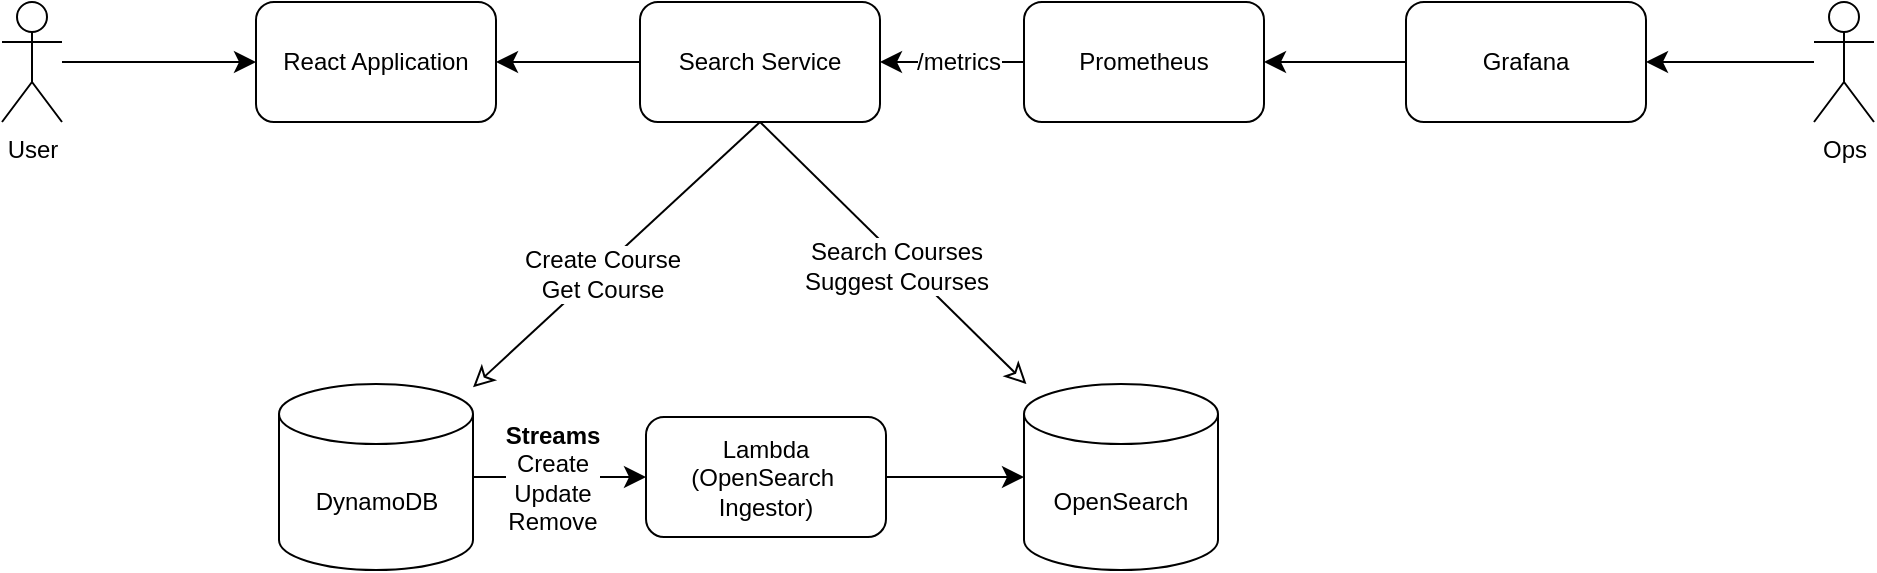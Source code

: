 <mxfile version="26.0.16">
  <diagram name="Page-1" id="IShNvl09Ot0pIQLS3Oj8">
    <mxGraphModel dx="1152" dy="1005" grid="0" gridSize="10" guides="1" tooltips="1" connect="1" arrows="1" fold="1" page="0" pageScale="1" pageWidth="850" pageHeight="1100" math="0" shadow="0">
      <root>
        <mxCell id="0" />
        <mxCell id="1" parent="0" />
        <mxCell id="y_fi_fni9nRm2-cMVZvl-1" value="React Application" style="rounded=1;whiteSpace=wrap;html=1;" vertex="1" parent="1">
          <mxGeometry x="-23" y="35" width="120" height="60" as="geometry" />
        </mxCell>
        <mxCell id="y_fi_fni9nRm2-cMVZvl-16" value="" style="edgeStyle=none;curved=1;rounded=0;orthogonalLoop=1;jettySize=auto;html=1;fontSize=12;startSize=8;endSize=8;" edge="1" parent="1" source="y_fi_fni9nRm2-cMVZvl-2" target="y_fi_fni9nRm2-cMVZvl-1">
          <mxGeometry relative="1" as="geometry" />
        </mxCell>
        <mxCell id="y_fi_fni9nRm2-cMVZvl-2" value="Search Service" style="rounded=1;whiteSpace=wrap;html=1;" vertex="1" parent="1">
          <mxGeometry x="169" y="35" width="120" height="60" as="geometry" />
        </mxCell>
        <mxCell id="y_fi_fni9nRm2-cMVZvl-9" value="" style="edgeStyle=none;curved=1;rounded=0;orthogonalLoop=1;jettySize=auto;html=1;fontSize=12;startSize=8;endSize=8;" edge="1" parent="1" source="y_fi_fni9nRm2-cMVZvl-3" target="y_fi_fni9nRm2-cMVZvl-8">
          <mxGeometry relative="1" as="geometry" />
        </mxCell>
        <mxCell id="y_fi_fni9nRm2-cMVZvl-11" value="&lt;div&gt;&lt;b&gt;Streams&lt;/b&gt;&lt;/div&gt;&lt;div&gt;Create&lt;/div&gt;&lt;div&gt;Update&lt;/div&gt;&lt;div&gt;Remove&lt;/div&gt;" style="edgeLabel;html=1;align=center;verticalAlign=middle;resizable=0;points=[];fontSize=12;" vertex="1" connectable="0" parent="y_fi_fni9nRm2-cMVZvl-9">
          <mxGeometry x="-0.225" y="2" relative="1" as="geometry">
            <mxPoint x="6" y="2" as="offset" />
          </mxGeometry>
        </mxCell>
        <mxCell id="y_fi_fni9nRm2-cMVZvl-12" value="" style="edgeStyle=none;curved=1;rounded=0;orthogonalLoop=1;jettySize=auto;html=1;fontSize=12;startSize=8;endSize=8;entryX=0.5;entryY=1;entryDx=0;entryDy=0;startArrow=classic;startFill=0;endArrow=none;" edge="1" parent="1" source="y_fi_fni9nRm2-cMVZvl-3" target="y_fi_fni9nRm2-cMVZvl-2">
          <mxGeometry relative="1" as="geometry" />
        </mxCell>
        <mxCell id="y_fi_fni9nRm2-cMVZvl-13" value="&lt;div&gt;Create Course&lt;/div&gt;&lt;div&gt;Get Course&lt;/div&gt;" style="edgeLabel;html=1;align=center;verticalAlign=middle;resizable=0;points=[];fontSize=12;" vertex="1" connectable="0" parent="y_fi_fni9nRm2-cMVZvl-12">
          <mxGeometry x="-0.122" y="-2" relative="1" as="geometry">
            <mxPoint as="offset" />
          </mxGeometry>
        </mxCell>
        <mxCell id="y_fi_fni9nRm2-cMVZvl-3" value="DynamoDB" style="shape=cylinder3;whiteSpace=wrap;html=1;boundedLbl=1;backgroundOutline=1;size=15;" vertex="1" parent="1">
          <mxGeometry x="-11.5" y="226" width="97" height="93" as="geometry" />
        </mxCell>
        <mxCell id="y_fi_fni9nRm2-cMVZvl-17" value="" style="edgeStyle=none;curved=1;rounded=0;orthogonalLoop=1;jettySize=auto;html=1;fontSize=12;startSize=8;endSize=8;" edge="1" parent="1" source="y_fi_fni9nRm2-cMVZvl-5" target="y_fi_fni9nRm2-cMVZvl-2">
          <mxGeometry relative="1" as="geometry" />
        </mxCell>
        <mxCell id="y_fi_fni9nRm2-cMVZvl-18" value="/metrics" style="edgeLabel;html=1;align=center;verticalAlign=middle;resizable=0;points=[];fontSize=12;" vertex="1" connectable="0" parent="y_fi_fni9nRm2-cMVZvl-17">
          <mxGeometry x="0.056" y="1" relative="1" as="geometry">
            <mxPoint x="5" y="-1" as="offset" />
          </mxGeometry>
        </mxCell>
        <mxCell id="y_fi_fni9nRm2-cMVZvl-5" value="Prometheus" style="rounded=1;whiteSpace=wrap;html=1;" vertex="1" parent="1">
          <mxGeometry x="361" y="35" width="120" height="60" as="geometry" />
        </mxCell>
        <mxCell id="y_fi_fni9nRm2-cMVZvl-19" value="" style="edgeStyle=none;curved=1;rounded=0;orthogonalLoop=1;jettySize=auto;html=1;fontSize=12;startSize=8;endSize=8;" edge="1" parent="1" source="y_fi_fni9nRm2-cMVZvl-6" target="y_fi_fni9nRm2-cMVZvl-5">
          <mxGeometry relative="1" as="geometry" />
        </mxCell>
        <mxCell id="y_fi_fni9nRm2-cMVZvl-6" value="Grafana" style="rounded=1;whiteSpace=wrap;html=1;" vertex="1" parent="1">
          <mxGeometry x="552" y="35" width="120" height="60" as="geometry" />
        </mxCell>
        <mxCell id="y_fi_fni9nRm2-cMVZvl-14" value="" style="edgeStyle=none;curved=1;rounded=0;orthogonalLoop=1;jettySize=auto;html=1;fontSize=12;startSize=8;endSize=8;entryX=0.5;entryY=1;entryDx=0;entryDy=0;startArrow=classic;startFill=0;endArrow=none;" edge="1" parent="1" source="y_fi_fni9nRm2-cMVZvl-7" target="y_fi_fni9nRm2-cMVZvl-2">
          <mxGeometry relative="1" as="geometry" />
        </mxCell>
        <mxCell id="y_fi_fni9nRm2-cMVZvl-15" value="&lt;div&gt;Search Courses&lt;/div&gt;&lt;div&gt;Suggest Courses&lt;/div&gt;" style="edgeLabel;html=1;align=center;verticalAlign=middle;resizable=0;points=[];fontSize=12;" vertex="1" connectable="0" parent="y_fi_fni9nRm2-cMVZvl-14">
          <mxGeometry x="0.085" y="-1" relative="1" as="geometry">
            <mxPoint x="6" y="13" as="offset" />
          </mxGeometry>
        </mxCell>
        <mxCell id="y_fi_fni9nRm2-cMVZvl-7" value="OpenSearch" style="shape=cylinder3;whiteSpace=wrap;html=1;boundedLbl=1;backgroundOutline=1;size=15;" vertex="1" parent="1">
          <mxGeometry x="361" y="226" width="97" height="93" as="geometry" />
        </mxCell>
        <mxCell id="y_fi_fni9nRm2-cMVZvl-10" value="" style="edgeStyle=none;curved=1;rounded=0;orthogonalLoop=1;jettySize=auto;html=1;fontSize=12;startSize=8;endSize=8;" edge="1" parent="1" source="y_fi_fni9nRm2-cMVZvl-8" target="y_fi_fni9nRm2-cMVZvl-7">
          <mxGeometry relative="1" as="geometry" />
        </mxCell>
        <mxCell id="y_fi_fni9nRm2-cMVZvl-8" value="&lt;div&gt;Lambda&lt;/div&gt;&lt;div&gt;(OpenSearch&amp;nbsp;&lt;/div&gt;&lt;div&gt;Ingestor)&lt;/div&gt;" style="rounded=1;whiteSpace=wrap;html=1;" vertex="1" parent="1">
          <mxGeometry x="172" y="242.5" width="120" height="60" as="geometry" />
        </mxCell>
        <mxCell id="y_fi_fni9nRm2-cMVZvl-21" value="" style="edgeStyle=none;curved=1;rounded=0;orthogonalLoop=1;jettySize=auto;html=1;fontSize=12;startSize=8;endSize=8;" edge="1" parent="1" source="y_fi_fni9nRm2-cMVZvl-20" target="y_fi_fni9nRm2-cMVZvl-1">
          <mxGeometry relative="1" as="geometry" />
        </mxCell>
        <mxCell id="y_fi_fni9nRm2-cMVZvl-20" value="User" style="shape=umlActor;verticalLabelPosition=bottom;verticalAlign=top;html=1;outlineConnect=0;" vertex="1" parent="1">
          <mxGeometry x="-150" y="35" width="30" height="60" as="geometry" />
        </mxCell>
        <mxCell id="y_fi_fni9nRm2-cMVZvl-23" value="" style="edgeStyle=none;curved=1;rounded=0;orthogonalLoop=1;jettySize=auto;html=1;fontSize=12;startSize=8;endSize=8;" edge="1" parent="1" source="y_fi_fni9nRm2-cMVZvl-22" target="y_fi_fni9nRm2-cMVZvl-6">
          <mxGeometry relative="1" as="geometry" />
        </mxCell>
        <mxCell id="y_fi_fni9nRm2-cMVZvl-22" value="Ops" style="shape=umlActor;verticalLabelPosition=bottom;verticalAlign=top;html=1;outlineConnect=0;" vertex="1" parent="1">
          <mxGeometry x="756" y="35" width="30" height="60" as="geometry" />
        </mxCell>
      </root>
    </mxGraphModel>
  </diagram>
</mxfile>
